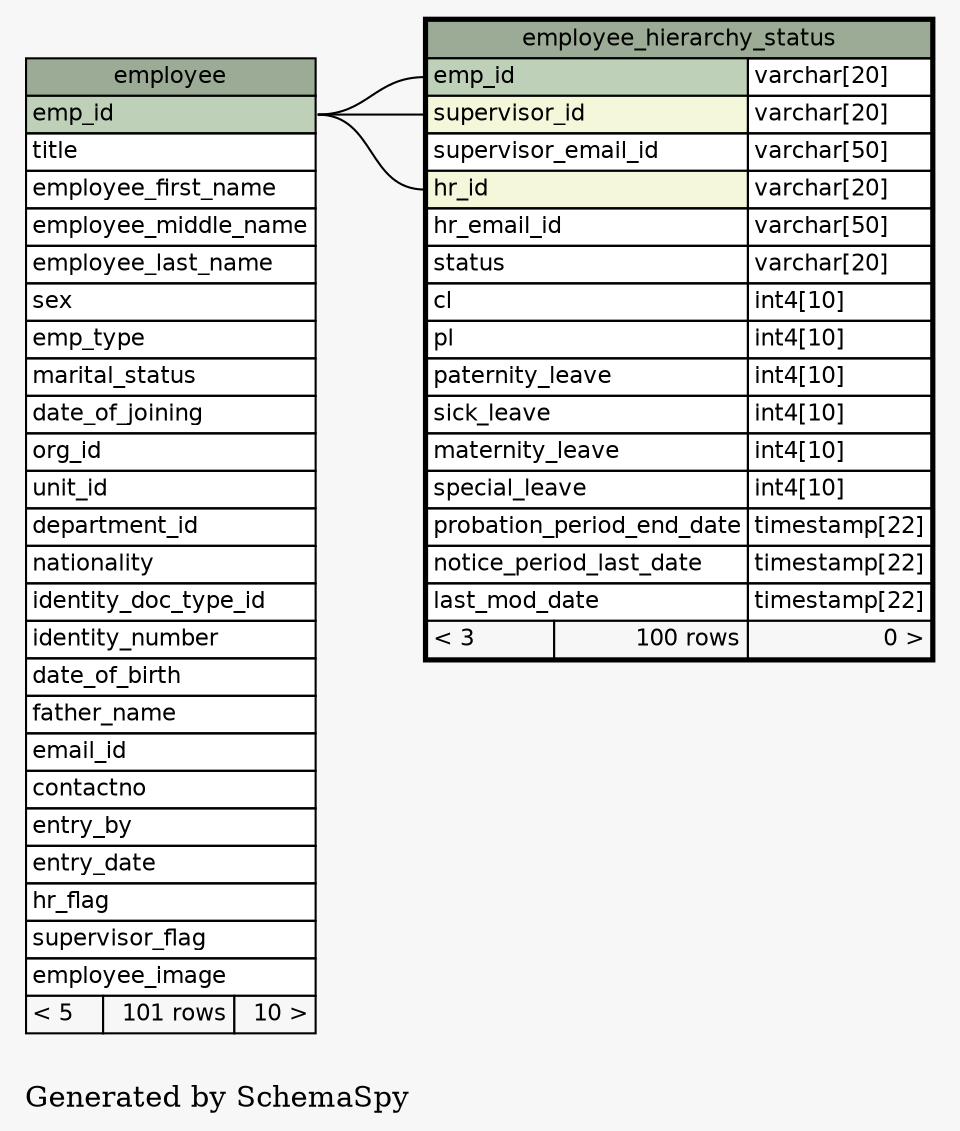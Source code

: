 // dot 2.38.0 on Windows 7 6.1
digraph "oneDegreeRelationshipsGraph" {
  graph [
    rankdir="RL"
    bgcolor="#f7f7f7"
    label="\nGenerated by SchemaSpy"
    labeljust="l"
  ];
  node [
    fontname="Helvetica"
    fontsize="11"
    shape="plaintext"
  ];
  edge [
    arrowsize="0.8"
  ];
  "employee_hierarchy_status":"emp_id":w -> "employee":"emp_id":e [arrowtail=tee arrowhead=none];
  "employee_hierarchy_status":"hr_id":w -> "employee":"emp_id":e [arrowtail=crowodot arrowhead=none];
  "employee_hierarchy_status":"supervisor_id":w -> "employee":"emp_id":e [arrowtail=crowodot arrowhead=none];
  "employee" [
    label=<
    <TABLE BORDER="0" CELLBORDER="1" CELLSPACING="0" BGCOLOR="#ffffff">
      <TR><TD PORT="employee.heading" COLSPAN="3" BGCOLOR="#9bab96" ALIGN="CENTER">employee</TD></TR>
      <TR><TD PORT="emp_id" COLSPAN="3" BGCOLOR="#bed1b8" ALIGN="LEFT">emp_id</TD></TR>
      <TR><TD PORT="title" COLSPAN="3" ALIGN="LEFT">title</TD></TR>
      <TR><TD PORT="employee_first_name" COLSPAN="3" ALIGN="LEFT">employee_first_name</TD></TR>
      <TR><TD PORT="employee_middle_name" COLSPAN="3" ALIGN="LEFT">employee_middle_name</TD></TR>
      <TR><TD PORT="employee_last_name" COLSPAN="3" ALIGN="LEFT">employee_last_name</TD></TR>
      <TR><TD PORT="sex" COLSPAN="3" ALIGN="LEFT">sex</TD></TR>
      <TR><TD PORT="emp_type" COLSPAN="3" ALIGN="LEFT">emp_type</TD></TR>
      <TR><TD PORT="marital_status" COLSPAN="3" ALIGN="LEFT">marital_status</TD></TR>
      <TR><TD PORT="date_of_joining" COLSPAN="3" ALIGN="LEFT">date_of_joining</TD></TR>
      <TR><TD PORT="org_id" COLSPAN="3" ALIGN="LEFT">org_id</TD></TR>
      <TR><TD PORT="unit_id" COLSPAN="3" ALIGN="LEFT">unit_id</TD></TR>
      <TR><TD PORT="department_id" COLSPAN="3" ALIGN="LEFT">department_id</TD></TR>
      <TR><TD PORT="nationality" COLSPAN="3" ALIGN="LEFT">nationality</TD></TR>
      <TR><TD PORT="identity_doc_type_id" COLSPAN="3" ALIGN="LEFT">identity_doc_type_id</TD></TR>
      <TR><TD PORT="identity_number" COLSPAN="3" ALIGN="LEFT">identity_number</TD></TR>
      <TR><TD PORT="date_of_birth" COLSPAN="3" ALIGN="LEFT">date_of_birth</TD></TR>
      <TR><TD PORT="father_name" COLSPAN="3" ALIGN="LEFT">father_name</TD></TR>
      <TR><TD PORT="email_id" COLSPAN="3" ALIGN="LEFT">email_id</TD></TR>
      <TR><TD PORT="contactno" COLSPAN="3" ALIGN="LEFT">contactno</TD></TR>
      <TR><TD PORT="entry_by" COLSPAN="3" ALIGN="LEFT">entry_by</TD></TR>
      <TR><TD PORT="entry_date" COLSPAN="3" ALIGN="LEFT">entry_date</TD></TR>
      <TR><TD PORT="hr_flag" COLSPAN="3" ALIGN="LEFT">hr_flag</TD></TR>
      <TR><TD PORT="supervisor_flag" COLSPAN="3" ALIGN="LEFT">supervisor_flag</TD></TR>
      <TR><TD PORT="employee_image" COLSPAN="3" ALIGN="LEFT">employee_image</TD></TR>
      <TR><TD ALIGN="LEFT" BGCOLOR="#f7f7f7">&lt; 5</TD><TD ALIGN="RIGHT" BGCOLOR="#f7f7f7">101 rows</TD><TD ALIGN="RIGHT" BGCOLOR="#f7f7f7">10 &gt;</TD></TR>
    </TABLE>>
    URL="employee.html#graph"
    tooltip="employee"
  ];
  "employee_hierarchy_status" [
    label=<
    <TABLE BORDER="2" CELLBORDER="1" CELLSPACING="0" BGCOLOR="#ffffff">
      <TR><TD PORT="employee_hierarchy_status.heading" COLSPAN="3" BGCOLOR="#9bab96" ALIGN="CENTER">employee_hierarchy_status</TD></TR>
      <TR><TD PORT="emp_id" COLSPAN="2" BGCOLOR="#bed1b8" ALIGN="LEFT">emp_id</TD><TD PORT="emp_id.type" ALIGN="LEFT">varchar[20]</TD></TR>
      <TR><TD PORT="supervisor_id" COLSPAN="2" BGCOLOR="#f4f7da" ALIGN="LEFT">supervisor_id</TD><TD PORT="supervisor_id.type" ALIGN="LEFT">varchar[20]</TD></TR>
      <TR><TD PORT="supervisor_email_id" COLSPAN="2" ALIGN="LEFT">supervisor_email_id</TD><TD PORT="supervisor_email_id.type" ALIGN="LEFT">varchar[50]</TD></TR>
      <TR><TD PORT="hr_id" COLSPAN="2" BGCOLOR="#f4f7da" ALIGN="LEFT">hr_id</TD><TD PORT="hr_id.type" ALIGN="LEFT">varchar[20]</TD></TR>
      <TR><TD PORT="hr_email_id" COLSPAN="2" ALIGN="LEFT">hr_email_id</TD><TD PORT="hr_email_id.type" ALIGN="LEFT">varchar[50]</TD></TR>
      <TR><TD PORT="status" COLSPAN="2" ALIGN="LEFT">status</TD><TD PORT="status.type" ALIGN="LEFT">varchar[20]</TD></TR>
      <TR><TD PORT="cl" COLSPAN="2" ALIGN="LEFT">cl</TD><TD PORT="cl.type" ALIGN="LEFT">int4[10]</TD></TR>
      <TR><TD PORT="pl" COLSPAN="2" ALIGN="LEFT">pl</TD><TD PORT="pl.type" ALIGN="LEFT">int4[10]</TD></TR>
      <TR><TD PORT="paternity_leave" COLSPAN="2" ALIGN="LEFT">paternity_leave</TD><TD PORT="paternity_leave.type" ALIGN="LEFT">int4[10]</TD></TR>
      <TR><TD PORT="sick_leave" COLSPAN="2" ALIGN="LEFT">sick_leave</TD><TD PORT="sick_leave.type" ALIGN="LEFT">int4[10]</TD></TR>
      <TR><TD PORT="maternity_leave" COLSPAN="2" ALIGN="LEFT">maternity_leave</TD><TD PORT="maternity_leave.type" ALIGN="LEFT">int4[10]</TD></TR>
      <TR><TD PORT="special_leave" COLSPAN="2" ALIGN="LEFT">special_leave</TD><TD PORT="special_leave.type" ALIGN="LEFT">int4[10]</TD></TR>
      <TR><TD PORT="probation_period_end_date" COLSPAN="2" ALIGN="LEFT">probation_period_end_date</TD><TD PORT="probation_period_end_date.type" ALIGN="LEFT">timestamp[22]</TD></TR>
      <TR><TD PORT="notice_period_last_date" COLSPAN="2" ALIGN="LEFT">notice_period_last_date</TD><TD PORT="notice_period_last_date.type" ALIGN="LEFT">timestamp[22]</TD></TR>
      <TR><TD PORT="last_mod_date" COLSPAN="2" ALIGN="LEFT">last_mod_date</TD><TD PORT="last_mod_date.type" ALIGN="LEFT">timestamp[22]</TD></TR>
      <TR><TD ALIGN="LEFT" BGCOLOR="#f7f7f7">&lt; 3</TD><TD ALIGN="RIGHT" BGCOLOR="#f7f7f7">100 rows</TD><TD ALIGN="RIGHT" BGCOLOR="#f7f7f7">0 &gt;</TD></TR>
    </TABLE>>
    URL="employee_hierarchy_status.html#"
    tooltip="employee_hierarchy_status"
  ];
}
